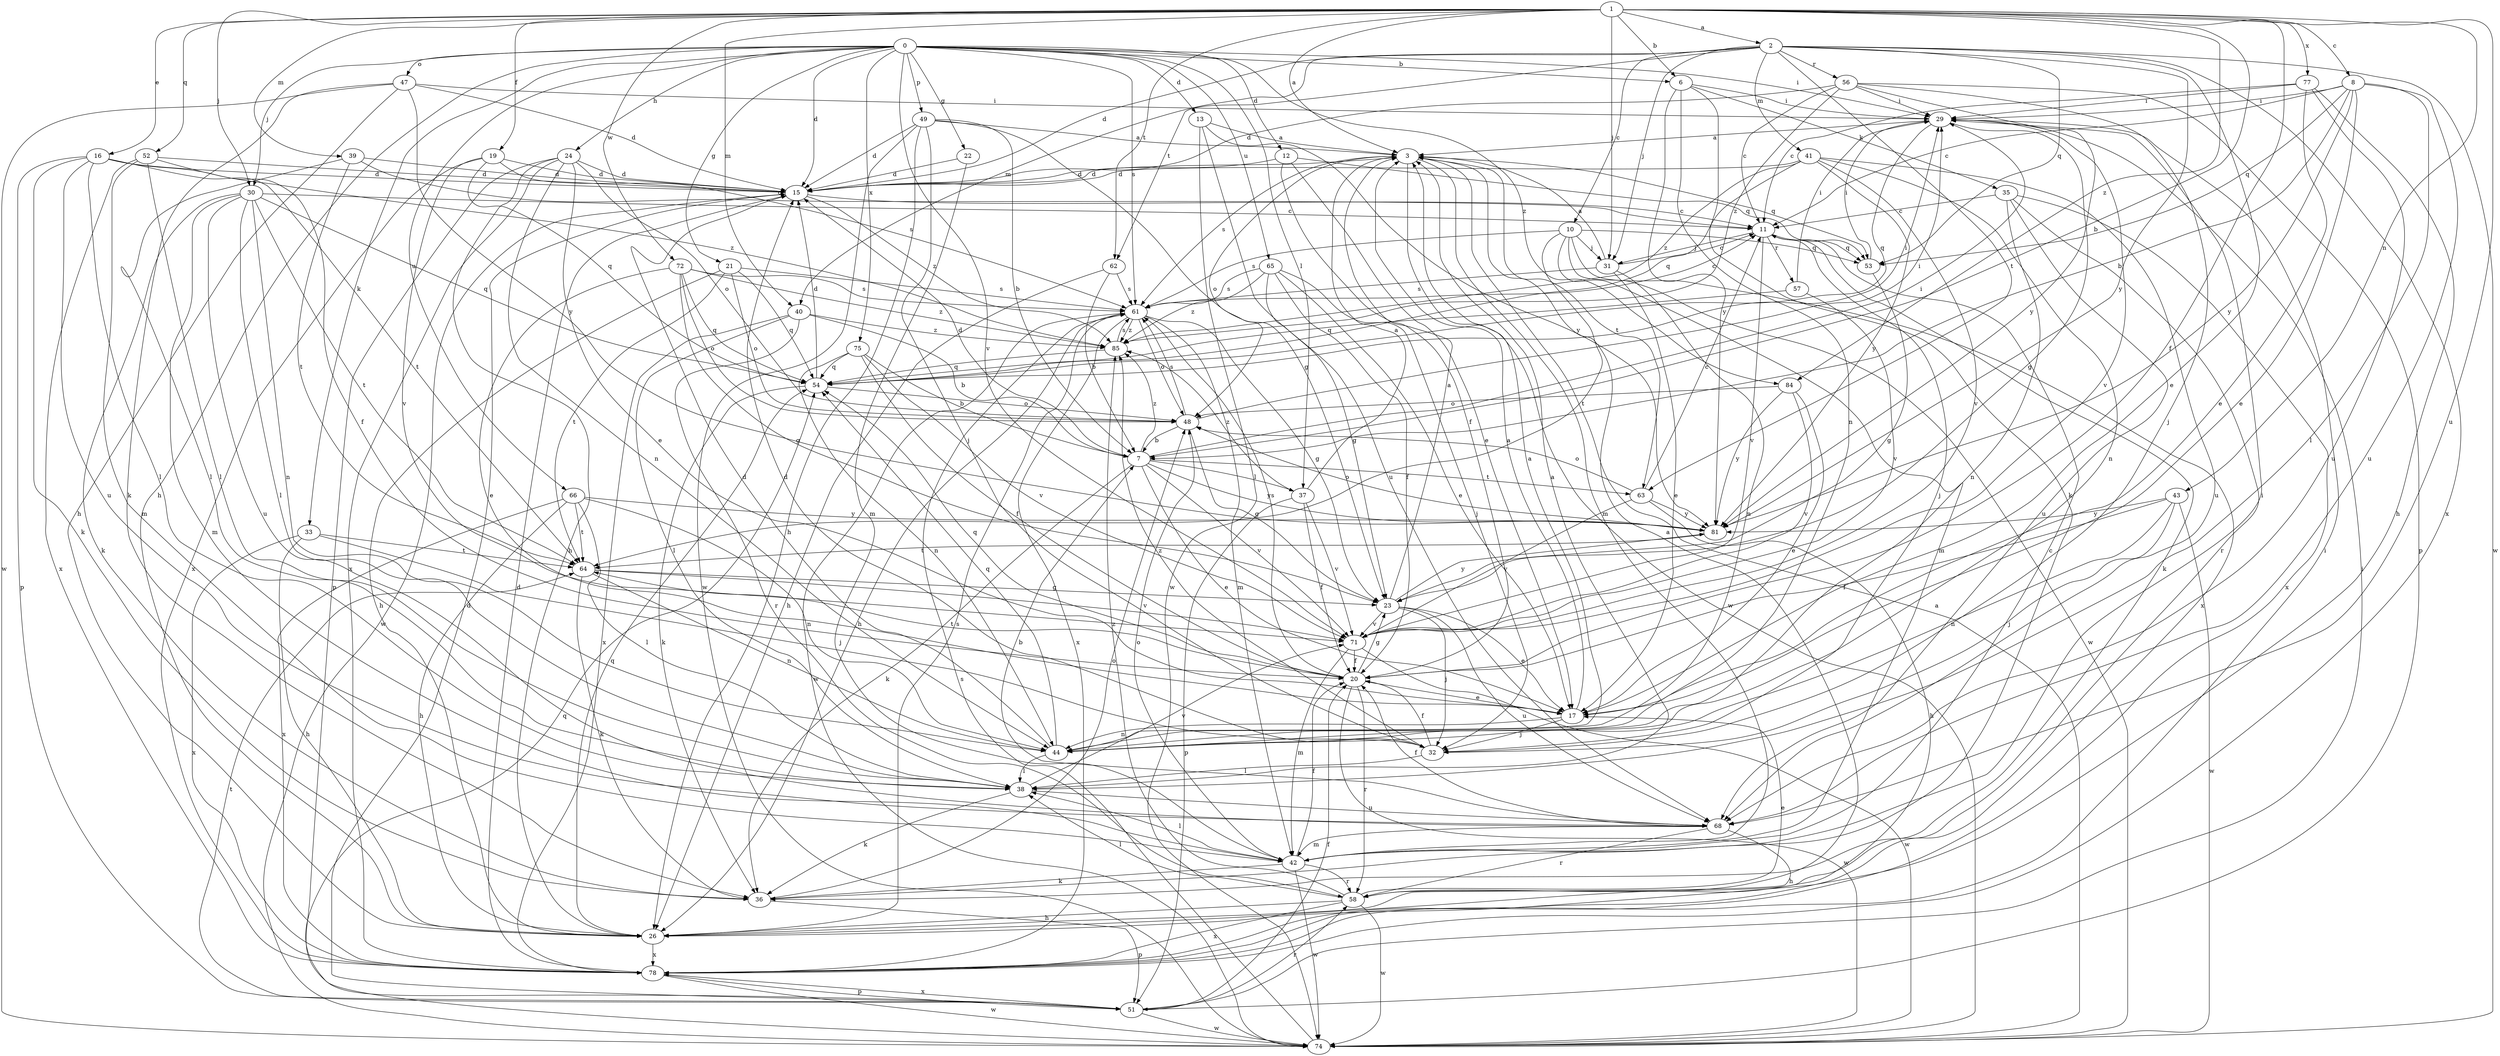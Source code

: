 strict digraph  {
0;
1;
2;
3;
6;
7;
8;
10;
11;
12;
13;
15;
16;
17;
19;
20;
21;
22;
23;
24;
26;
29;
30;
31;
32;
33;
35;
36;
37;
38;
39;
40;
41;
42;
43;
44;
47;
48;
49;
51;
52;
53;
54;
56;
57;
58;
61;
62;
63;
64;
65;
66;
68;
71;
72;
74;
75;
77;
78;
81;
84;
85;
0 -> 6  [label=b];
0 -> 12  [label=d];
0 -> 13  [label=d];
0 -> 15  [label=d];
0 -> 21  [label=g];
0 -> 22  [label=g];
0 -> 24  [label=h];
0 -> 26  [label=h];
0 -> 29  [label=i];
0 -> 30  [label=j];
0 -> 33  [label=k];
0 -> 37  [label=l];
0 -> 47  [label=o];
0 -> 49  [label=p];
0 -> 61  [label=s];
0 -> 65  [label=u];
0 -> 66  [label=u];
0 -> 71  [label=v];
0 -> 75  [label=x];
0 -> 84  [label=z];
1 -> 2  [label=a];
1 -> 3  [label=a];
1 -> 6  [label=b];
1 -> 7  [label=b];
1 -> 8  [label=c];
1 -> 16  [label=e];
1 -> 19  [label=f];
1 -> 20  [label=f];
1 -> 30  [label=j];
1 -> 31  [label=j];
1 -> 39  [label=m];
1 -> 40  [label=m];
1 -> 43  [label=n];
1 -> 52  [label=q];
1 -> 62  [label=t];
1 -> 68  [label=u];
1 -> 72  [label=w];
1 -> 77  [label=x];
1 -> 84  [label=z];
2 -> 10  [label=c];
2 -> 15  [label=d];
2 -> 17  [label=e];
2 -> 31  [label=j];
2 -> 40  [label=m];
2 -> 41  [label=m];
2 -> 53  [label=q];
2 -> 56  [label=r];
2 -> 62  [label=t];
2 -> 63  [label=t];
2 -> 74  [label=w];
2 -> 78  [label=x];
2 -> 81  [label=y];
3 -> 15  [label=d];
3 -> 42  [label=m];
3 -> 48  [label=o];
3 -> 53  [label=q];
3 -> 61  [label=s];
3 -> 63  [label=t];
3 -> 74  [label=w];
6 -> 29  [label=i];
6 -> 35  [label=k];
6 -> 36  [label=k];
6 -> 44  [label=n];
6 -> 81  [label=y];
7 -> 15  [label=d];
7 -> 17  [label=e];
7 -> 29  [label=i];
7 -> 36  [label=k];
7 -> 37  [label=l];
7 -> 63  [label=t];
7 -> 71  [label=v];
7 -> 81  [label=y];
7 -> 85  [label=z];
8 -> 7  [label=b];
8 -> 11  [label=c];
8 -> 17  [label=e];
8 -> 29  [label=i];
8 -> 38  [label=l];
8 -> 53  [label=q];
8 -> 68  [label=u];
8 -> 81  [label=y];
10 -> 31  [label=j];
10 -> 42  [label=m];
10 -> 53  [label=q];
10 -> 61  [label=s];
10 -> 64  [label=t];
10 -> 74  [label=w];
10 -> 78  [label=x];
11 -> 31  [label=j];
11 -> 32  [label=j];
11 -> 36  [label=k];
11 -> 53  [label=q];
11 -> 57  [label=r];
11 -> 71  [label=v];
12 -> 15  [label=d];
12 -> 17  [label=e];
12 -> 20  [label=f];
12 -> 53  [label=q];
13 -> 3  [label=a];
13 -> 68  [label=u];
13 -> 74  [label=w];
13 -> 81  [label=y];
15 -> 11  [label=c];
15 -> 74  [label=w];
15 -> 85  [label=z];
16 -> 15  [label=d];
16 -> 36  [label=k];
16 -> 38  [label=l];
16 -> 51  [label=p];
16 -> 64  [label=t];
16 -> 68  [label=u];
16 -> 85  [label=z];
17 -> 3  [label=a];
17 -> 32  [label=j];
17 -> 44  [label=n];
19 -> 15  [label=d];
19 -> 54  [label=q];
19 -> 61  [label=s];
19 -> 71  [label=v];
19 -> 78  [label=x];
20 -> 17  [label=e];
20 -> 23  [label=g];
20 -> 54  [label=q];
20 -> 58  [label=r];
20 -> 61  [label=s];
20 -> 64  [label=t];
20 -> 74  [label=w];
21 -> 26  [label=h];
21 -> 48  [label=o];
21 -> 54  [label=q];
21 -> 61  [label=s];
21 -> 64  [label=t];
22 -> 15  [label=d];
22 -> 42  [label=m];
23 -> 3  [label=a];
23 -> 17  [label=e];
23 -> 32  [label=j];
23 -> 68  [label=u];
23 -> 71  [label=v];
23 -> 81  [label=y];
24 -> 15  [label=d];
24 -> 17  [label=e];
24 -> 26  [label=h];
24 -> 44  [label=n];
24 -> 48  [label=o];
24 -> 51  [label=p];
24 -> 78  [label=x];
26 -> 54  [label=q];
26 -> 61  [label=s];
26 -> 78  [label=x];
29 -> 3  [label=a];
29 -> 23  [label=g];
29 -> 54  [label=q];
29 -> 71  [label=v];
30 -> 11  [label=c];
30 -> 36  [label=k];
30 -> 38  [label=l];
30 -> 42  [label=m];
30 -> 44  [label=n];
30 -> 54  [label=q];
30 -> 64  [label=t];
30 -> 68  [label=u];
31 -> 3  [label=a];
31 -> 11  [label=c];
31 -> 17  [label=e];
31 -> 44  [label=n];
31 -> 61  [label=s];
32 -> 15  [label=d];
32 -> 20  [label=f];
32 -> 38  [label=l];
32 -> 85  [label=z];
33 -> 26  [label=h];
33 -> 32  [label=j];
33 -> 64  [label=t];
33 -> 78  [label=x];
35 -> 11  [label=c];
35 -> 44  [label=n];
35 -> 58  [label=r];
35 -> 68  [label=u];
35 -> 78  [label=x];
36 -> 48  [label=o];
36 -> 51  [label=p];
37 -> 3  [label=a];
37 -> 20  [label=f];
37 -> 51  [label=p];
37 -> 71  [label=v];
37 -> 85  [label=z];
38 -> 3  [label=a];
38 -> 36  [label=k];
38 -> 68  [label=u];
38 -> 71  [label=v];
39 -> 11  [label=c];
39 -> 15  [label=d];
39 -> 38  [label=l];
39 -> 64  [label=t];
40 -> 7  [label=b];
40 -> 38  [label=l];
40 -> 58  [label=r];
40 -> 78  [label=x];
40 -> 85  [label=z];
41 -> 15  [label=d];
41 -> 44  [label=n];
41 -> 54  [label=q];
41 -> 68  [label=u];
41 -> 71  [label=v];
41 -> 81  [label=y];
41 -> 85  [label=z];
42 -> 11  [label=c];
42 -> 20  [label=f];
42 -> 29  [label=i];
42 -> 36  [label=k];
42 -> 38  [label=l];
42 -> 48  [label=o];
42 -> 58  [label=r];
42 -> 74  [label=w];
43 -> 20  [label=f];
43 -> 32  [label=j];
43 -> 44  [label=n];
43 -> 74  [label=w];
43 -> 81  [label=y];
44 -> 3  [label=a];
44 -> 15  [label=d];
44 -> 38  [label=l];
44 -> 54  [label=q];
47 -> 15  [label=d];
47 -> 26  [label=h];
47 -> 29  [label=i];
47 -> 36  [label=k];
47 -> 74  [label=w];
47 -> 81  [label=y];
48 -> 7  [label=b];
48 -> 23  [label=g];
48 -> 29  [label=i];
48 -> 61  [label=s];
49 -> 3  [label=a];
49 -> 7  [label=b];
49 -> 15  [label=d];
49 -> 23  [label=g];
49 -> 26  [label=h];
49 -> 32  [label=j];
49 -> 74  [label=w];
51 -> 15  [label=d];
51 -> 20  [label=f];
51 -> 29  [label=i];
51 -> 58  [label=r];
51 -> 64  [label=t];
51 -> 74  [label=w];
51 -> 78  [label=x];
52 -> 15  [label=d];
52 -> 20  [label=f];
52 -> 38  [label=l];
52 -> 42  [label=m];
52 -> 78  [label=x];
53 -> 23  [label=g];
53 -> 29  [label=i];
54 -> 15  [label=d];
54 -> 29  [label=i];
54 -> 36  [label=k];
54 -> 48  [label=o];
56 -> 11  [label=c];
56 -> 15  [label=d];
56 -> 29  [label=i];
56 -> 32  [label=j];
56 -> 51  [label=p];
56 -> 81  [label=y];
56 -> 85  [label=z];
57 -> 29  [label=i];
57 -> 54  [label=q];
57 -> 71  [label=v];
58 -> 3  [label=a];
58 -> 17  [label=e];
58 -> 26  [label=h];
58 -> 38  [label=l];
58 -> 74  [label=w];
58 -> 78  [label=x];
58 -> 85  [label=z];
61 -> 11  [label=c];
61 -> 23  [label=g];
61 -> 26  [label=h];
61 -> 42  [label=m];
61 -> 48  [label=o];
61 -> 74  [label=w];
61 -> 78  [label=x];
61 -> 85  [label=z];
62 -> 7  [label=b];
62 -> 26  [label=h];
62 -> 61  [label=s];
63 -> 11  [label=c];
63 -> 26  [label=h];
63 -> 48  [label=o];
63 -> 71  [label=v];
63 -> 81  [label=y];
64 -> 23  [label=g];
64 -> 36  [label=k];
64 -> 44  [label=n];
64 -> 71  [label=v];
65 -> 17  [label=e];
65 -> 20  [label=f];
65 -> 23  [label=g];
65 -> 32  [label=j];
65 -> 61  [label=s];
65 -> 85  [label=z];
66 -> 26  [label=h];
66 -> 38  [label=l];
66 -> 44  [label=n];
66 -> 64  [label=t];
66 -> 78  [label=x];
66 -> 81  [label=y];
68 -> 7  [label=b];
68 -> 20  [label=f];
68 -> 26  [label=h];
68 -> 42  [label=m];
68 -> 58  [label=r];
71 -> 20  [label=f];
71 -> 42  [label=m];
71 -> 74  [label=w];
72 -> 17  [label=e];
72 -> 23  [label=g];
72 -> 48  [label=o];
72 -> 54  [label=q];
72 -> 61  [label=s];
72 -> 85  [label=z];
74 -> 3  [label=a];
74 -> 54  [label=q];
74 -> 61  [label=s];
75 -> 7  [label=b];
75 -> 20  [label=f];
75 -> 44  [label=n];
75 -> 54  [label=q];
75 -> 71  [label=v];
77 -> 11  [label=c];
77 -> 17  [label=e];
77 -> 26  [label=h];
77 -> 29  [label=i];
77 -> 68  [label=u];
78 -> 15  [label=d];
78 -> 29  [label=i];
78 -> 51  [label=p];
78 -> 74  [label=w];
81 -> 48  [label=o];
81 -> 64  [label=t];
84 -> 17  [label=e];
84 -> 48  [label=o];
84 -> 71  [label=v];
84 -> 81  [label=y];
85 -> 54  [label=q];
85 -> 61  [label=s];
}
